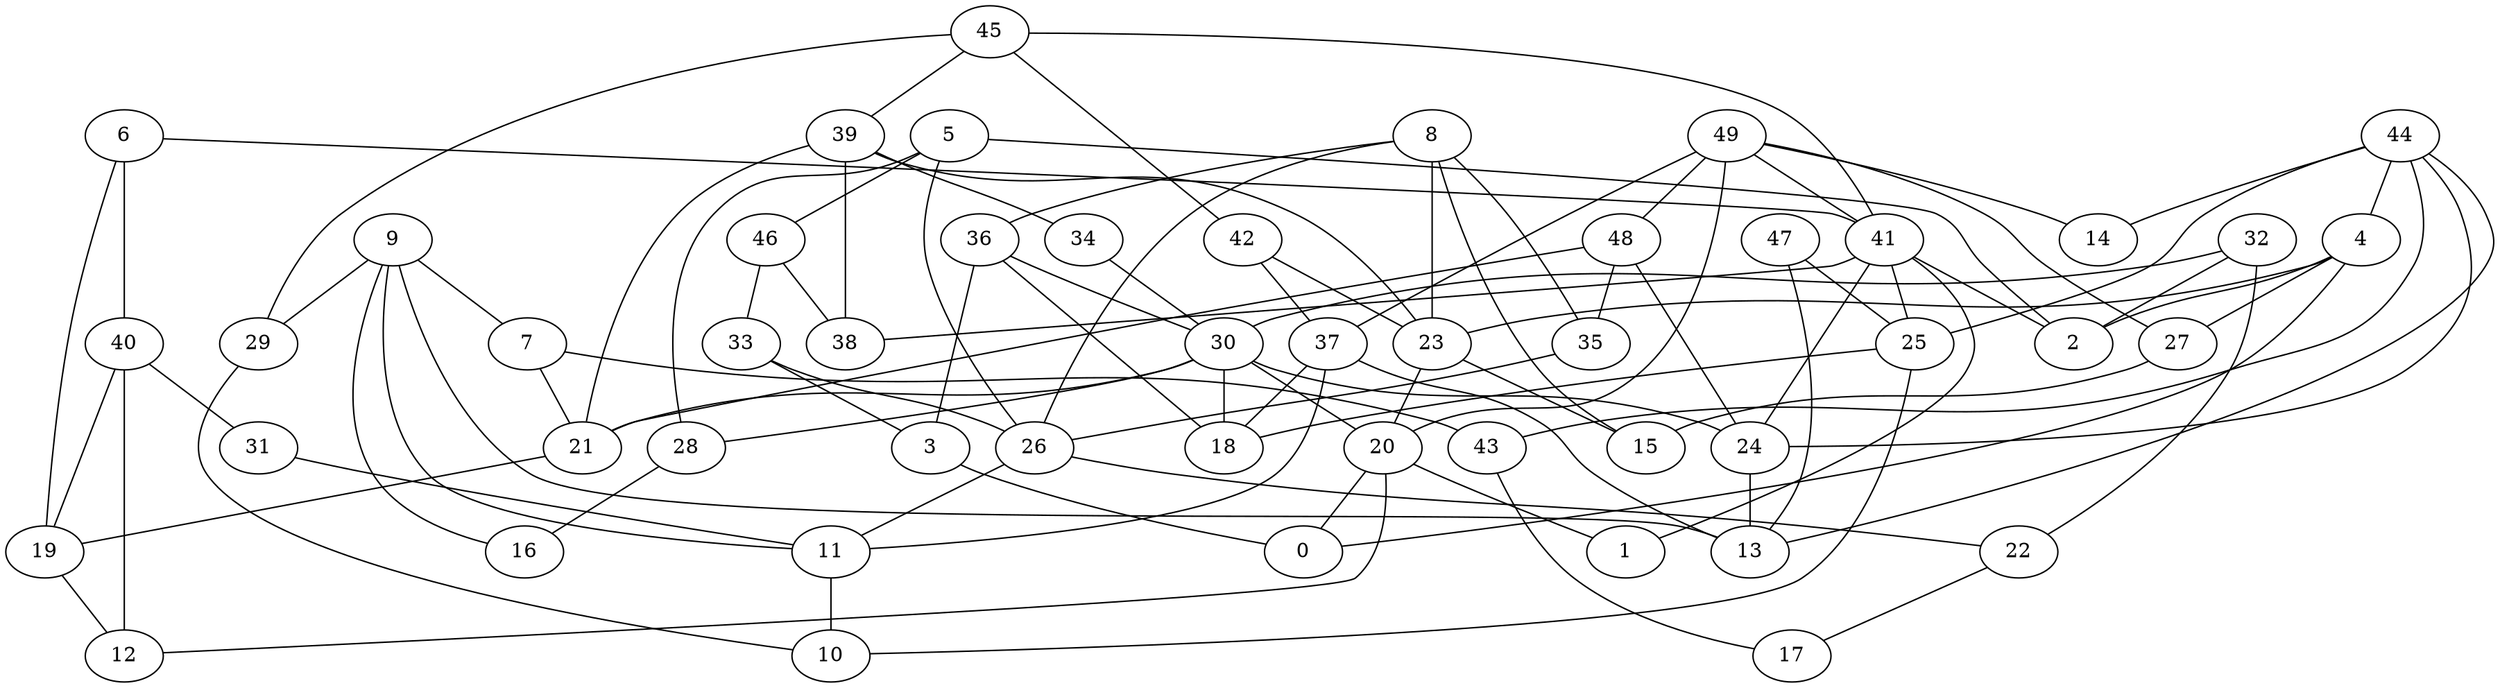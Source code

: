 digraph GG_graph {

subgraph G_graph {
edge [color = black]
"7" -> "43" [dir = none]
"7" -> "21" [dir = none]
"5" -> "26" [dir = none]
"5" -> "2" [dir = none]
"5" -> "46" [dir = none]
"5" -> "28" [dir = none]
"28" -> "16" [dir = none]
"41" -> "24" [dir = none]
"41" -> "38" [dir = none]
"41" -> "25" [dir = none]
"41" -> "1" [dir = none]
"41" -> "2" [dir = none]
"36" -> "30" [dir = none]
"36" -> "18" [dir = none]
"36" -> "3" [dir = none]
"25" -> "18" [dir = none]
"25" -> "10" [dir = none]
"37" -> "11" [dir = none]
"37" -> "13" [dir = none]
"37" -> "18" [dir = none]
"23" -> "15" [dir = none]
"23" -> "20" [dir = none]
"21" -> "19" [dir = none]
"24" -> "13" [dir = none]
"29" -> "10" [dir = none]
"47" -> "13" [dir = none]
"47" -> "25" [dir = none]
"9" -> "29" [dir = none]
"9" -> "11" [dir = none]
"9" -> "7" [dir = none]
"9" -> "13" [dir = none]
"9" -> "16" [dir = none]
"22" -> "17" [dir = none]
"20" -> "12" [dir = none]
"20" -> "1" [dir = none]
"20" -> "0" [dir = none]
"48" -> "24" [dir = none]
"48" -> "21" [dir = none]
"48" -> "35" [dir = none]
"31" -> "11" [dir = none]
"44" -> "25" [dir = none]
"44" -> "13" [dir = none]
"44" -> "24" [dir = none]
"44" -> "4" [dir = none]
"44" -> "43" [dir = none]
"44" -> "14" [dir = none]
"34" -> "30" [dir = none]
"11" -> "10" [dir = none]
"39" -> "23" [dir = none]
"39" -> "21" [dir = none]
"39" -> "38" [dir = none]
"39" -> "34" [dir = none]
"40" -> "19" [dir = none]
"40" -> "12" [dir = none]
"40" -> "31" [dir = none]
"46" -> "38" [dir = none]
"46" -> "33" [dir = none]
"26" -> "22" [dir = none]
"26" -> "11" [dir = none]
"32" -> "2" [dir = none]
"32" -> "30" [dir = none]
"32" -> "22" [dir = none]
"43" -> "17" [dir = none]
"4" -> "27" [dir = none]
"4" -> "0" [dir = none]
"4" -> "2" [dir = none]
"4" -> "23" [dir = none]
"33" -> "3" [dir = none]
"33" -> "26" [dir = none]
"35" -> "26" [dir = none]
"27" -> "15" [dir = none]
"42" -> "37" [dir = none]
"42" -> "23" [dir = none]
"49" -> "37" [dir = none]
"49" -> "14" [dir = none]
"49" -> "20" [dir = none]
"49" -> "41" [dir = none]
"49" -> "48" [dir = none]
"49" -> "27" [dir = none]
"8" -> "23" [dir = none]
"8" -> "36" [dir = none]
"8" -> "15" [dir = none]
"8" -> "26" [dir = none]
"8" -> "35" [dir = none]
"19" -> "12" [dir = none]
"30" -> "28" [dir = none]
"30" -> "20" [dir = none]
"30" -> "24" [dir = none]
"30" -> "21" [dir = none]
"30" -> "18" [dir = none]
"3" -> "0" [dir = none]
"45" -> "39" [dir = none]
"45" -> "41" [dir = none]
"45" -> "42" [dir = none]
"45" -> "29" [dir = none]
"6" -> "40" [dir = none]
"6" -> "41" [dir = none]
"6" -> "19" [dir = none]
}

}
